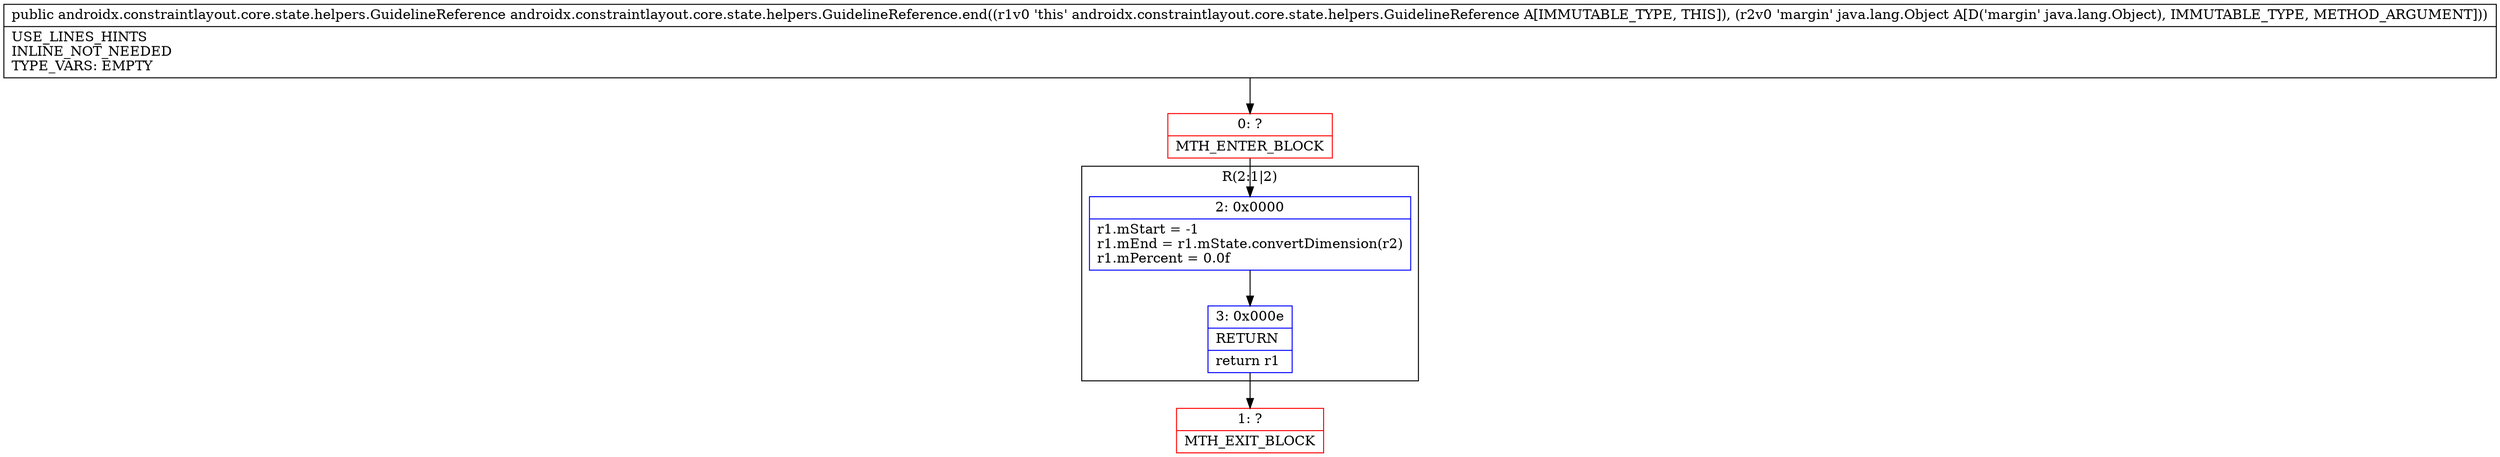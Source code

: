 digraph "CFG forandroidx.constraintlayout.core.state.helpers.GuidelineReference.end(Ljava\/lang\/Object;)Landroidx\/constraintlayout\/core\/state\/helpers\/GuidelineReference;" {
subgraph cluster_Region_1565316074 {
label = "R(2:1|2)";
node [shape=record,color=blue];
Node_2 [shape=record,label="{2\:\ 0x0000|r1.mStart = \-1\lr1.mEnd = r1.mState.convertDimension(r2)\lr1.mPercent = 0.0f\l}"];
Node_3 [shape=record,label="{3\:\ 0x000e|RETURN\l|return r1\l}"];
}
Node_0 [shape=record,color=red,label="{0\:\ ?|MTH_ENTER_BLOCK\l}"];
Node_1 [shape=record,color=red,label="{1\:\ ?|MTH_EXIT_BLOCK\l}"];
MethodNode[shape=record,label="{public androidx.constraintlayout.core.state.helpers.GuidelineReference androidx.constraintlayout.core.state.helpers.GuidelineReference.end((r1v0 'this' androidx.constraintlayout.core.state.helpers.GuidelineReference A[IMMUTABLE_TYPE, THIS]), (r2v0 'margin' java.lang.Object A[D('margin' java.lang.Object), IMMUTABLE_TYPE, METHOD_ARGUMENT]))  | USE_LINES_HINTS\lINLINE_NOT_NEEDED\lTYPE_VARS: EMPTY\l}"];
MethodNode -> Node_0;Node_2 -> Node_3;
Node_3 -> Node_1;
Node_0 -> Node_2;
}

